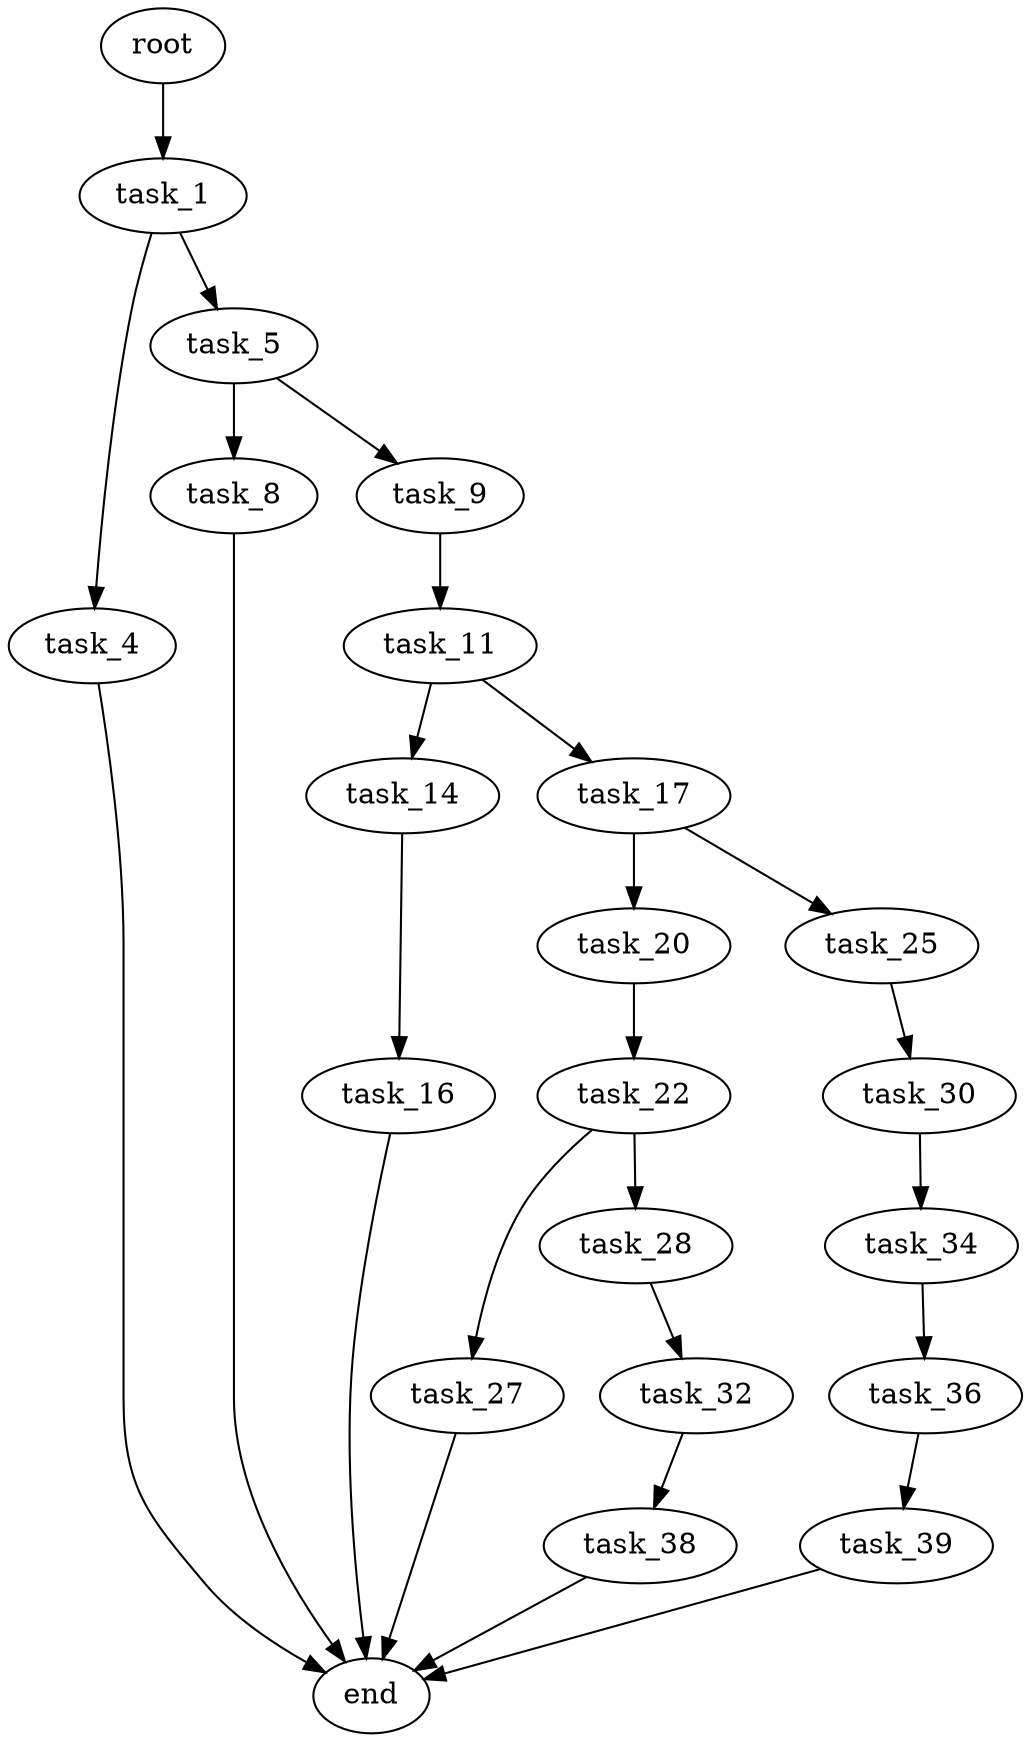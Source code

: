 digraph G {
  root [size="0.000000"];
  task_1 [size="7423119373.000000"];
  task_4 [size="231928233984.000000"];
  task_5 [size="285692702744.000000"];
  task_8 [size="1073741824000.000000"];
  task_9 [size="199404777264.000000"];
  task_11 [size="13886948209.000000"];
  task_14 [size="2680129223.000000"];
  task_16 [size="14681053864.000000"];
  task_17 [size="28732767351.000000"];
  task_20 [size="28991029248.000000"];
  task_22 [size="482435111095.000000"];
  task_25 [size="231928233984.000000"];
  task_27 [size="3827005289.000000"];
  task_28 [size="103835370374.000000"];
  task_30 [size="24156390440.000000"];
  task_32 [size="8589934592.000000"];
  task_34 [size="782757789696.000000"];
  task_36 [size="12961089844.000000"];
  task_38 [size="231928233984.000000"];
  task_39 [size="28991029248.000000"];
  end [size="0.000000"];

  root -> task_1 [size="1.000000"];
  task_1 -> task_4 [size="679477248.000000"];
  task_1 -> task_5 [size="679477248.000000"];
  task_4 -> end [size="1.000000"];
  task_5 -> task_8 [size="301989888.000000"];
  task_5 -> task_9 [size="301989888.000000"];
  task_8 -> end [size="1.000000"];
  task_9 -> task_11 [size="134217728.000000"];
  task_11 -> task_14 [size="301989888.000000"];
  task_11 -> task_17 [size="301989888.000000"];
  task_14 -> task_16 [size="134217728.000000"];
  task_16 -> end [size="1.000000"];
  task_17 -> task_20 [size="679477248.000000"];
  task_17 -> task_25 [size="679477248.000000"];
  task_20 -> task_22 [size="75497472.000000"];
  task_22 -> task_27 [size="301989888.000000"];
  task_22 -> task_28 [size="301989888.000000"];
  task_25 -> task_30 [size="301989888.000000"];
  task_27 -> end [size="1.000000"];
  task_28 -> task_32 [size="75497472.000000"];
  task_30 -> task_34 [size="411041792.000000"];
  task_32 -> task_38 [size="33554432.000000"];
  task_34 -> task_36 [size="679477248.000000"];
  task_36 -> task_39 [size="411041792.000000"];
  task_38 -> end [size="1.000000"];
  task_39 -> end [size="1.000000"];
}
